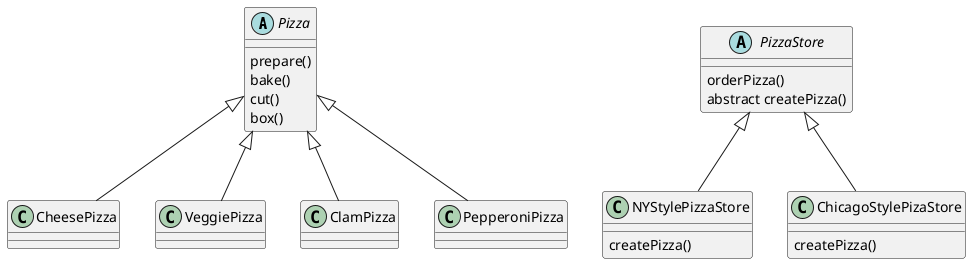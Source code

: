 @startuml
abstract class Pizza {
    prepare()
    bake()
    cut()
    box()
}
class CheesePizza extends Pizza
class VeggiePizza extends Pizza
class ClamPizza extends Pizza
class PepperoniPizza extends Pizza

abstract class PizzaStore {
    orderPizza()
    abstract createPizza()
}

class NYStylePizzaStore extends PizzaStore {
    createPizza()
}

class ChicagoStylePizaStore extends PizzaStore {
    createPizza()
}

@enduml